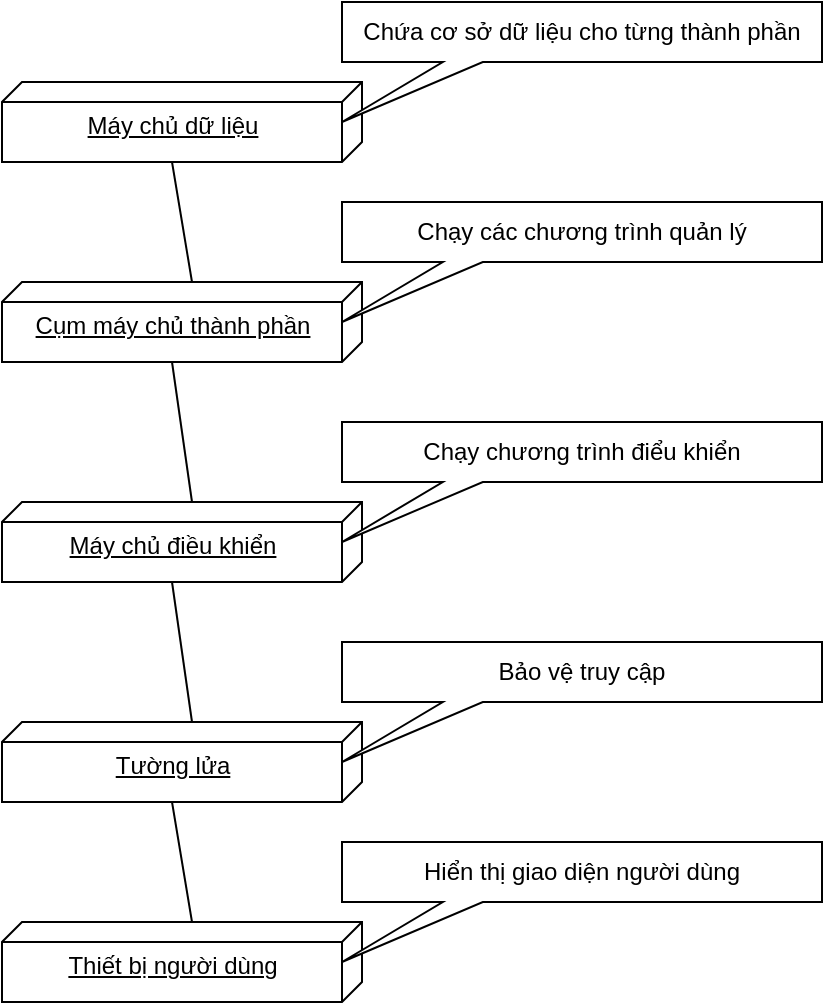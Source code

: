 <mxfile version="16.4.0" type="device"><diagram id="JnHl1auo4gK3lv2VnDHW" name="Page-1"><mxGraphModel dx="868" dy="1661" grid="1" gridSize="10" guides="1" tooltips="1" connect="1" arrows="1" fold="1" page="1" pageScale="1" pageWidth="850" pageHeight="1100" math="0" shadow="0"><root><mxCell id="0"/><mxCell id="1" parent="0"/><mxCell id="RDibq4_eiYYK4j4AQKqQ-1" value="Cụm máy chủ thành phần" style="verticalAlign=top;align=center;spacingTop=8;spacingLeft=2;spacingRight=12;shape=cube;size=10;direction=south;fontStyle=4;html=1;" vertex="1" parent="1"><mxGeometry x="360" y="90" width="180" height="40" as="geometry"/></mxCell><mxCell id="RDibq4_eiYYK4j4AQKqQ-2" value="Thiết bị người dùng" style="verticalAlign=top;align=center;spacingTop=8;spacingLeft=2;spacingRight=12;shape=cube;size=10;direction=south;fontStyle=4;html=1;" vertex="1" parent="1"><mxGeometry x="360" y="410" width="180" height="40" as="geometry"/></mxCell><mxCell id="RDibq4_eiYYK4j4AQKqQ-3" value="Máy chủ dữ liệu" style="verticalAlign=top;align=center;spacingTop=8;spacingLeft=2;spacingRight=12;shape=cube;size=10;direction=south;fontStyle=4;html=1;" vertex="1" parent="1"><mxGeometry x="360" y="-10" width="180" height="40" as="geometry"/></mxCell><mxCell id="RDibq4_eiYYK4j4AQKqQ-4" value="Tường lửa" style="verticalAlign=top;align=center;spacingTop=8;spacingLeft=2;spacingRight=12;shape=cube;size=10;direction=south;fontStyle=4;html=1;" vertex="1" parent="1"><mxGeometry x="360" y="310" width="180" height="40" as="geometry"/></mxCell><mxCell id="RDibq4_eiYYK4j4AQKqQ-5" value="" style="endArrow=none;html=1;rounded=0;entryX=0;entryY=0;entryDx=40;entryDy=95;entryPerimeter=0;exitX=0;exitY=0;exitDx=0;exitDy=85;exitPerimeter=0;" edge="1" parent="1" source="RDibq4_eiYYK4j4AQKqQ-1" target="RDibq4_eiYYK4j4AQKqQ-3"><mxGeometry width="50" height="50" relative="1" as="geometry"><mxPoint x="400" y="200" as="sourcePoint"/><mxPoint x="450" y="150" as="targetPoint"/></mxGeometry></mxCell><mxCell id="RDibq4_eiYYK4j4AQKqQ-6" value="" style="endArrow=none;html=1;rounded=0;entryX=0;entryY=0;entryDx=0;entryDy=85;entryPerimeter=0;exitX=0;exitY=0;exitDx=40;exitDy=95;exitPerimeter=0;" edge="1" parent="1" source="RDibq4_eiYYK4j4AQKqQ-10" target="RDibq4_eiYYK4j4AQKqQ-4"><mxGeometry width="50" height="50" relative="1" as="geometry"><mxPoint x="455" y="210" as="sourcePoint"/><mxPoint x="455" y="130" as="targetPoint"/></mxGeometry></mxCell><mxCell id="RDibq4_eiYYK4j4AQKqQ-7" value="" style="endArrow=none;html=1;rounded=0;entryX=0;entryY=0;entryDx=0;entryDy=85;entryPerimeter=0;exitX=0;exitY=0;exitDx=40;exitDy=95;exitPerimeter=0;" edge="1" parent="1" source="RDibq4_eiYYK4j4AQKqQ-4" target="RDibq4_eiYYK4j4AQKqQ-2"><mxGeometry width="50" height="50" relative="1" as="geometry"><mxPoint x="455" y="250" as="sourcePoint"/><mxPoint x="465" y="320" as="targetPoint"/></mxGeometry></mxCell><mxCell id="RDibq4_eiYYK4j4AQKqQ-8" value="Chứa cơ sở dữ liệu cho từng thành phần" style="shape=callout;whiteSpace=wrap;html=1;perimeter=calloutPerimeter;base=20;size=30;position=0.21;position2=0;" vertex="1" parent="1"><mxGeometry x="530" y="-50" width="240" height="60" as="geometry"/></mxCell><mxCell id="RDibq4_eiYYK4j4AQKqQ-10" value="Máy chủ điều khiển" style="verticalAlign=top;align=center;spacingTop=8;spacingLeft=2;spacingRight=12;shape=cube;size=10;direction=south;fontStyle=4;html=1;" vertex="1" parent="1"><mxGeometry x="360" y="200" width="180" height="40" as="geometry"/></mxCell><mxCell id="RDibq4_eiYYK4j4AQKqQ-14" value="" style="endArrow=none;html=1;rounded=0;entryX=0;entryY=0;entryDx=40;entryDy=95;entryPerimeter=0;exitX=0;exitY=0;exitDx=0;exitDy=85;exitPerimeter=0;" edge="1" parent="1" source="RDibq4_eiYYK4j4AQKqQ-10" target="RDibq4_eiYYK4j4AQKqQ-1"><mxGeometry width="50" height="50" relative="1" as="geometry"><mxPoint x="465" y="80" as="sourcePoint"/><mxPoint x="455" y="20" as="targetPoint"/></mxGeometry></mxCell><mxCell id="RDibq4_eiYYK4j4AQKqQ-15" value="Chạy các chương trình quản lý" style="shape=callout;whiteSpace=wrap;html=1;perimeter=calloutPerimeter;base=20;size=30;position=0.21;position2=0;" vertex="1" parent="1"><mxGeometry x="530" y="50" width="240" height="60" as="geometry"/></mxCell><mxCell id="RDibq4_eiYYK4j4AQKqQ-16" value="Chạy chương trình điểu khiển" style="shape=callout;whiteSpace=wrap;html=1;perimeter=calloutPerimeter;base=20;size=30;position=0.21;position2=0;" vertex="1" parent="1"><mxGeometry x="530" y="160" width="240" height="60" as="geometry"/></mxCell><mxCell id="RDibq4_eiYYK4j4AQKqQ-17" value="Bảo vệ truy cập" style="shape=callout;whiteSpace=wrap;html=1;perimeter=calloutPerimeter;base=20;size=30;position=0.21;position2=0;" vertex="1" parent="1"><mxGeometry x="530" y="270" width="240" height="60" as="geometry"/></mxCell><mxCell id="RDibq4_eiYYK4j4AQKqQ-18" value="Hiển thị giao diện người dùng" style="shape=callout;whiteSpace=wrap;html=1;perimeter=calloutPerimeter;base=20;size=30;position=0.21;position2=0;" vertex="1" parent="1"><mxGeometry x="530" y="370" width="240" height="60" as="geometry"/></mxCell></root></mxGraphModel></diagram></mxfile>